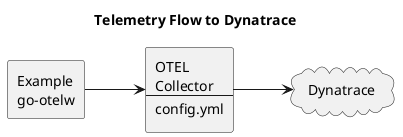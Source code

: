 @startuml dynatrace
title Telemetry Flow to Dynatrace
left to right direction

agent "Example\ngo-otelw" as EX
agent "OTEL\nCollector\n----\nconfig.yml" as OC

cloud Dynatrace

EX --> OC
OC --> Dynatrace

@enduml
